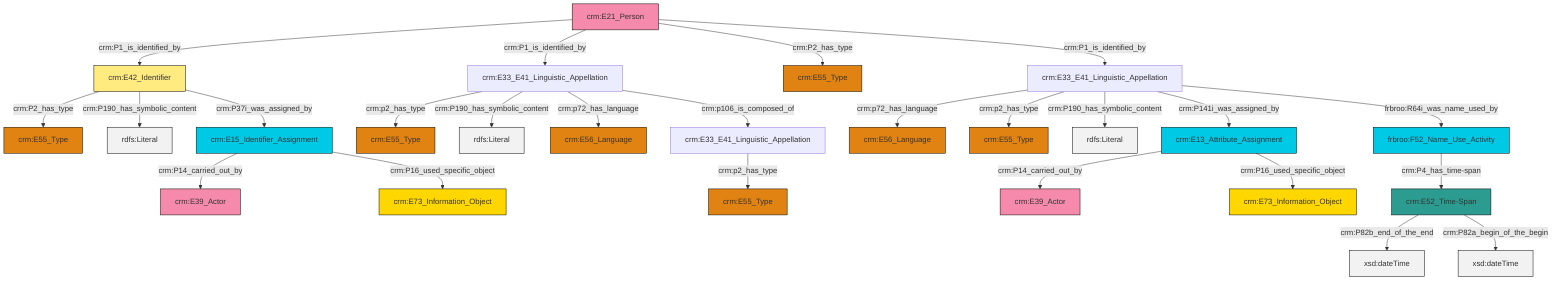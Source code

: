 graph TD
classDef Literal fill:#f2f2f2,stroke:#000000;
classDef CRM_Entity fill:#FFFFFF,stroke:#000000;
classDef Temporal_Entity fill:#00C9E6, stroke:#000000;
classDef Type fill:#E18312, stroke:#000000;
classDef Time-Span fill:#2C9C91, stroke:#000000;
classDef Appellation fill:#FFEB7F, stroke:#000000;
classDef Place fill:#008836, stroke:#000000;
classDef Persistent_Item fill:#B266B2, stroke:#000000;
classDef Conceptual_Object fill:#FFD700, stroke:#000000;
classDef Physical_Thing fill:#D2B48C, stroke:#000000;
classDef Actor fill:#f58aad, stroke:#000000;
classDef PC_Classes fill:#4ce600, stroke:#000000;
classDef Multi fill:#cccccc,stroke:#000000;

4["crm:E33_E41_Linguistic_Appellation"]:::Default -->|crm:p2_has_type| 5["crm:E55_Type"]:::Type
8["crm:E33_E41_Linguistic_Appellation"]:::Default -->|crm:p72_has_language| 9["crm:E56_Language"]:::Type
8["crm:E33_E41_Linguistic_Appellation"]:::Default -->|crm:p2_has_type| 22["crm:E55_Type"]:::Type
16["crm:E42_Identifier"]:::Appellation -->|crm:P2_has_type| 23["crm:E55_Type"]:::Type
24["crm:E52_Time-Span"]:::Time-Span -->|crm:P82b_end_of_the_end| 25[xsd:dateTime]:::Literal
8["crm:E33_E41_Linguistic_Appellation"]:::Default -->|crm:P190_has_symbolic_content| 26[rdfs:Literal]:::Literal
0["crm:E13_Attribute_Assignment"]:::Temporal_Entity -->|crm:P14_carried_out_by| 14["crm:E39_Actor"]:::Actor
27["crm:E33_E41_Linguistic_Appellation"]:::Default -->|crm:p2_has_type| 20["crm:E55_Type"]:::Type
8["crm:E33_E41_Linguistic_Appellation"]:::Default -->|crm:P141i_was_assigned_by| 0["crm:E13_Attribute_Assignment"]:::Temporal_Entity
16["crm:E42_Identifier"]:::Appellation -->|crm:P190_has_symbolic_content| 29[rdfs:Literal]:::Literal
27["crm:E33_E41_Linguistic_Appellation"]:::Default -->|crm:P190_has_symbolic_content| 30[rdfs:Literal]:::Literal
2["crm:E21_Person"]:::Actor -->|crm:P1_is_identified_by| 16["crm:E42_Identifier"]:::Appellation
8["crm:E33_E41_Linguistic_Appellation"]:::Default -->|frbroo:R64i_was_name_used_by| 10["frbroo:F52_Name_Use_Activity"]:::Temporal_Entity
2["crm:E21_Person"]:::Actor -->|crm:P1_is_identified_by| 27["crm:E33_E41_Linguistic_Appellation"]:::Default
10["frbroo:F52_Name_Use_Activity"]:::Temporal_Entity -->|crm:P4_has_time-span| 24["crm:E52_Time-Span"]:::Time-Span
0["crm:E13_Attribute_Assignment"]:::Temporal_Entity -->|crm:P16_used_specific_object| 35["crm:E73_Information_Object"]:::Conceptual_Object
16["crm:E42_Identifier"]:::Appellation -->|crm:P37i_was_assigned_by| 12["crm:E15_Identifier_Assignment"]:::Temporal_Entity
12["crm:E15_Identifier_Assignment"]:::Temporal_Entity -->|crm:P14_carried_out_by| 41["crm:E39_Actor"]:::Actor
27["crm:E33_E41_Linguistic_Appellation"]:::Default -->|crm:p72_has_language| 18["crm:E56_Language"]:::Type
24["crm:E52_Time-Span"]:::Time-Span -->|crm:P82a_begin_of_the_begin| 44[xsd:dateTime]:::Literal
27["crm:E33_E41_Linguistic_Appellation"]:::Default -->|crm:p106_is_composed_of| 4["crm:E33_E41_Linguistic_Appellation"]:::Default
12["crm:E15_Identifier_Assignment"]:::Temporal_Entity -->|crm:P16_used_specific_object| 32["crm:E73_Information_Object"]:::Conceptual_Object
2["crm:E21_Person"]:::Actor -->|crm:P2_has_type| 6["crm:E55_Type"]:::Type
2["crm:E21_Person"]:::Actor -->|crm:P1_is_identified_by| 8["crm:E33_E41_Linguistic_Appellation"]:::Default